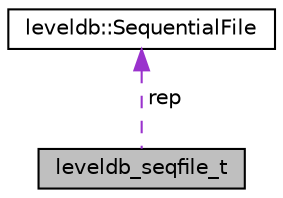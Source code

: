 digraph "leveldb_seqfile_t"
{
 // LATEX_PDF_SIZE
  edge [fontname="Helvetica",fontsize="10",labelfontname="Helvetica",labelfontsize="10"];
  node [fontname="Helvetica",fontsize="10",shape=record];
  Node1 [label="leveldb_seqfile_t",height=0.2,width=0.4,color="black", fillcolor="grey75", style="filled", fontcolor="black",tooltip=" "];
  Node2 -> Node1 [dir="back",color="darkorchid3",fontsize="10",style="dashed",label=" rep" ];
  Node2 [label="leveldb::SequentialFile",height=0.2,width=0.4,color="black", fillcolor="white", style="filled",URL="$classleveldb_1_1_sequential_file.html",tooltip=" "];
}
